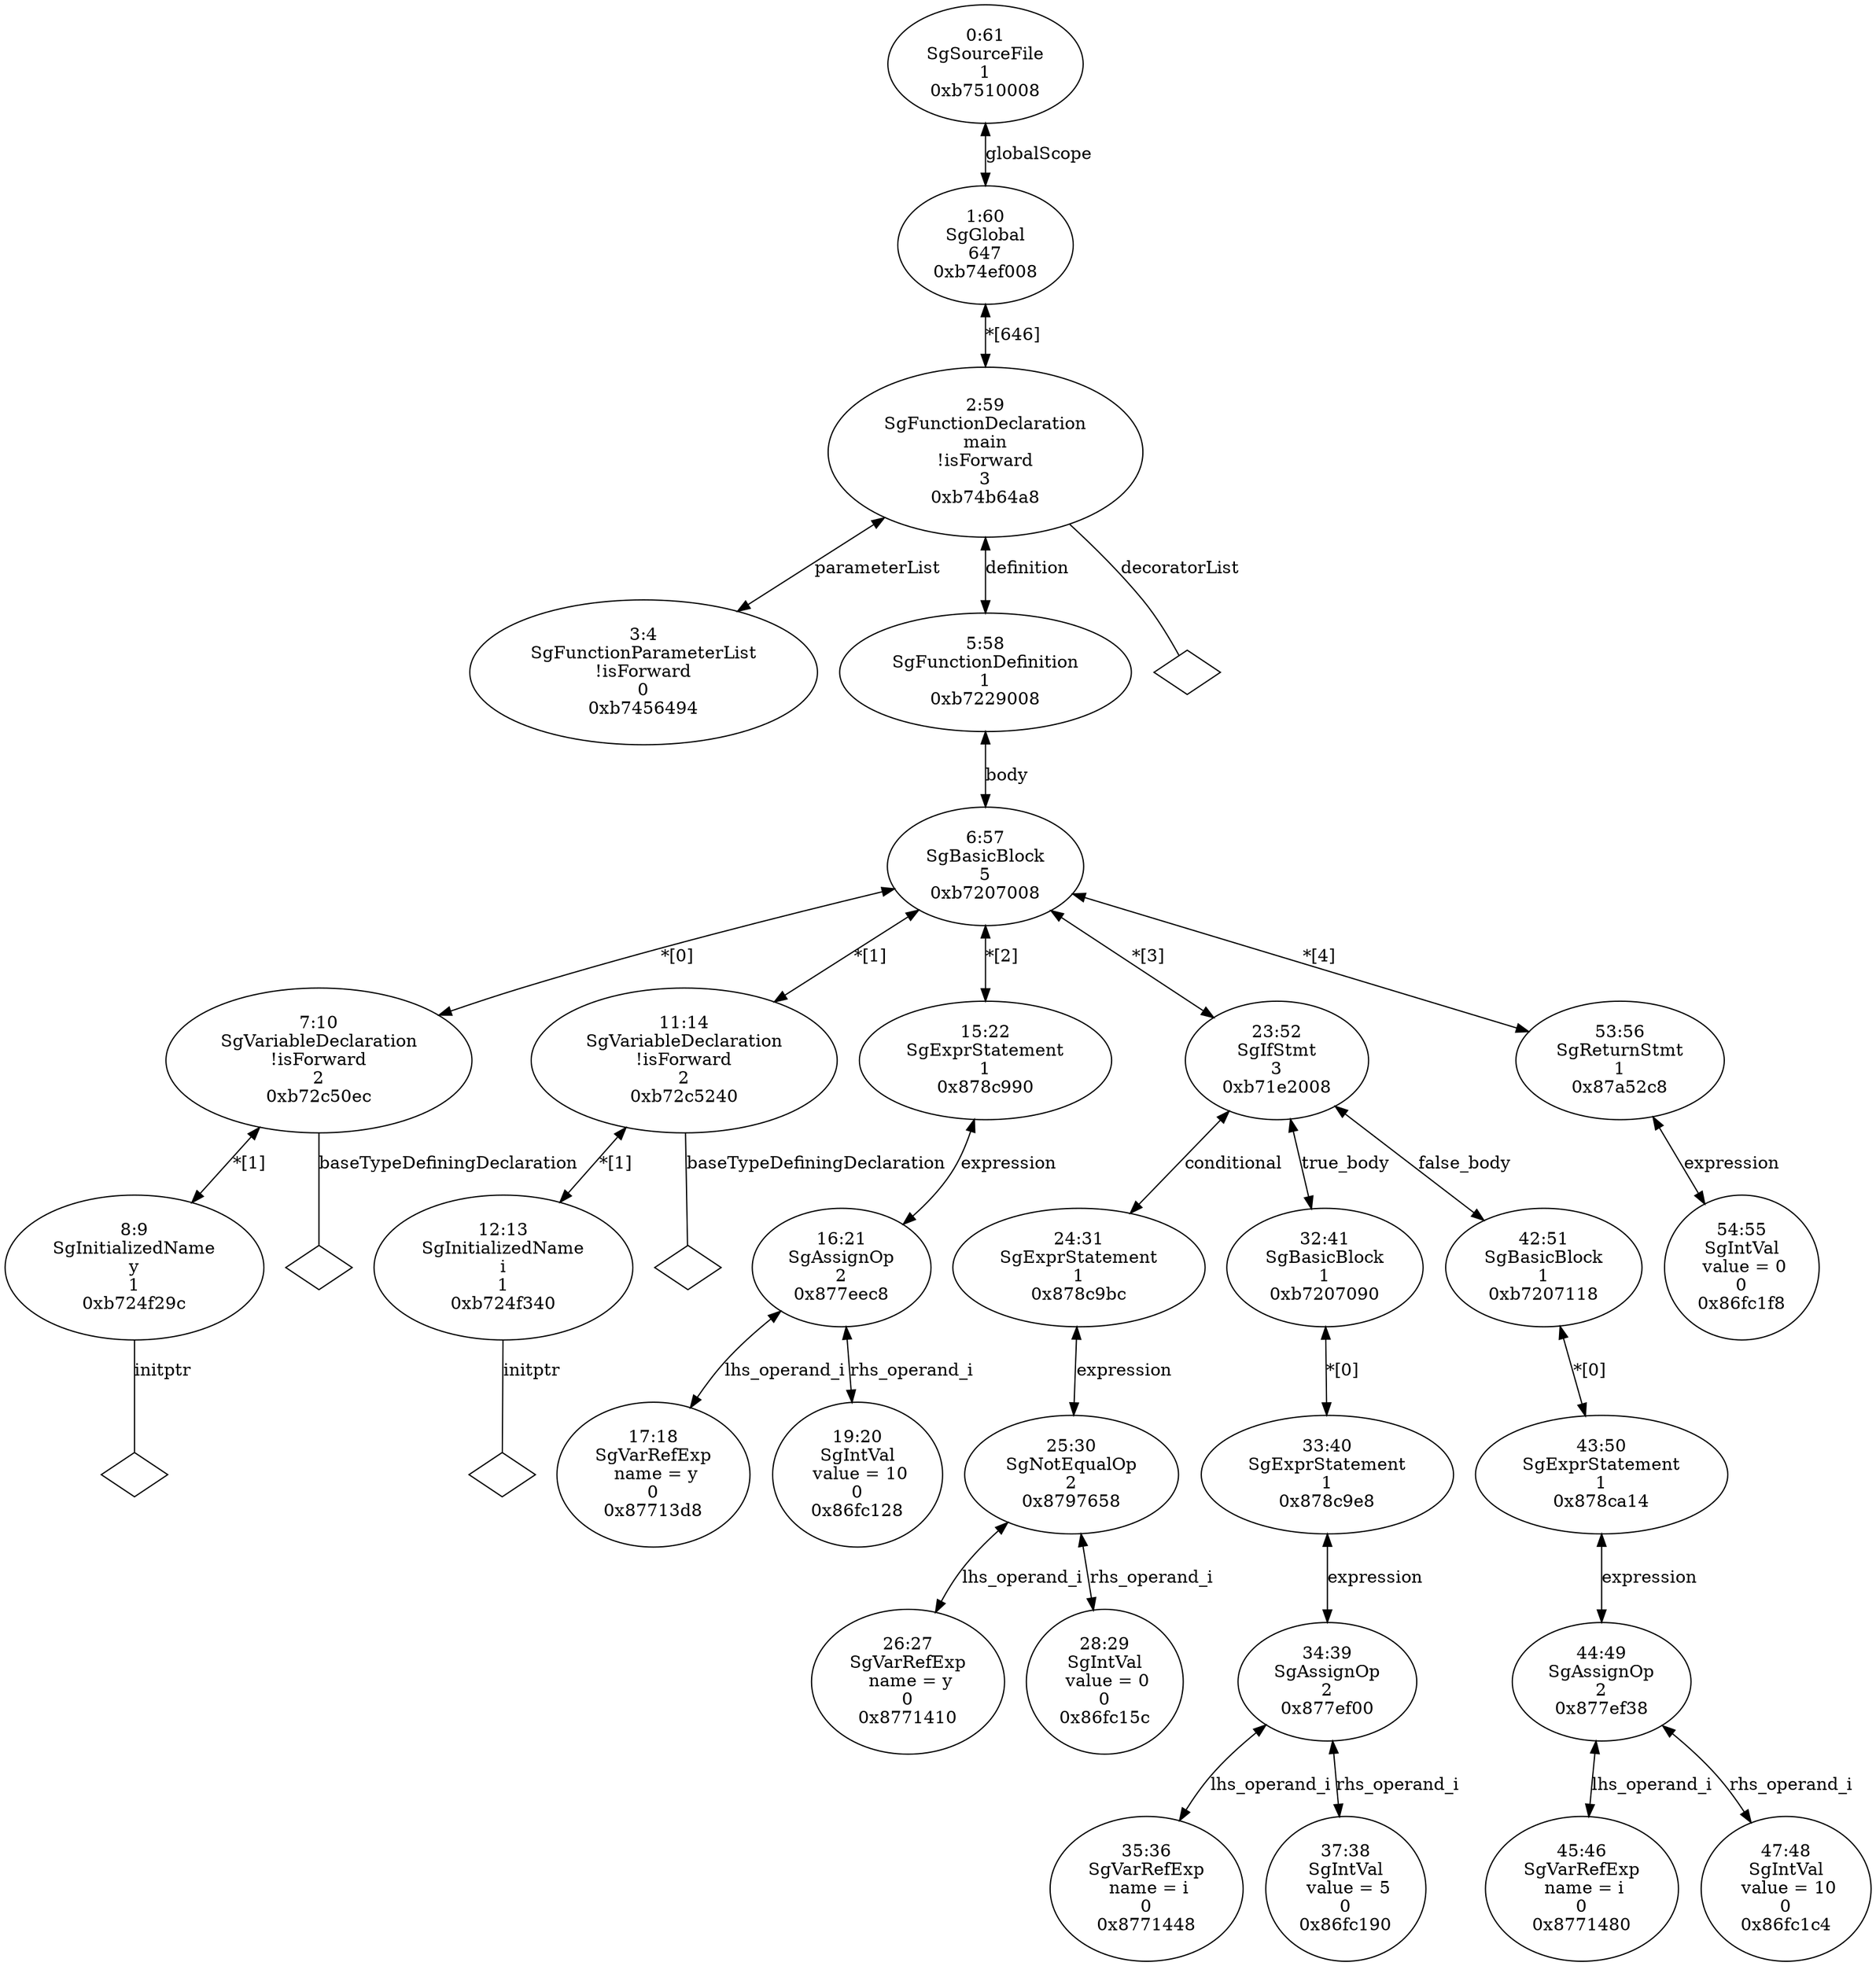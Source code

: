 digraph "G./if-then-else.c.dot" {
"0xb7456494"[label="3:4\nSgFunctionParameterList\n!isForward\n0\n0xb7456494\n" ];
"0xb724f29c"[label="8:9\nSgInitializedName\ny\n1\n0xb724f29c\n" ];
"0xb724f29c" -> "0xb724f29c__initptr__null"[label="initptr" dir=none ];
"0xb724f29c__initptr__null"[label="" shape=diamond ];
"0xb72c50ec"[label="7:10\nSgVariableDeclaration\n!isForward\n2\n0xb72c50ec\n" ];
"0xb72c50ec" -> "0xb72c50ec__baseTypeDefiningDeclaration__null"[label="baseTypeDefiningDeclaration" dir=none ];
"0xb72c50ec__baseTypeDefiningDeclaration__null"[label="" shape=diamond ];
"0xb72c50ec" -> "0xb724f29c"[label="*[1]" dir=both ];
"0xb724f340"[label="12:13\nSgInitializedName\ni\n1\n0xb724f340\n" ];
"0xb724f340" -> "0xb724f340__initptr__null"[label="initptr" dir=none ];
"0xb724f340__initptr__null"[label="" shape=diamond ];
"0xb72c5240"[label="11:14\nSgVariableDeclaration\n!isForward\n2\n0xb72c5240\n" ];
"0xb72c5240" -> "0xb72c5240__baseTypeDefiningDeclaration__null"[label="baseTypeDefiningDeclaration" dir=none ];
"0xb72c5240__baseTypeDefiningDeclaration__null"[label="" shape=diamond ];
"0xb72c5240" -> "0xb724f340"[label="*[1]" dir=both ];
"0x87713d8"[label="17:18\nSgVarRefExp\n name = y\n0\n0x87713d8\n" ];
"0x86fc128"[label="19:20\nSgIntVal\n value = 10\n0\n0x86fc128\n" ];
"0x877eec8"[label="16:21\nSgAssignOp\n2\n0x877eec8\n" ];
"0x877eec8" -> "0x87713d8"[label="lhs_operand_i" dir=both ];
"0x877eec8" -> "0x86fc128"[label="rhs_operand_i" dir=both ];
"0x878c990"[label="15:22\nSgExprStatement\n1\n0x878c990\n" ];
"0x878c990" -> "0x877eec8"[label="expression" dir=both ];
"0x8771410"[label="26:27\nSgVarRefExp\n name = y\n0\n0x8771410\n" ];
"0x86fc15c"[label="28:29\nSgIntVal\n value = 0\n0\n0x86fc15c\n" ];
"0x8797658"[label="25:30\nSgNotEqualOp\n2\n0x8797658\n" ];
"0x8797658" -> "0x8771410"[label="lhs_operand_i" dir=both ];
"0x8797658" -> "0x86fc15c"[label="rhs_operand_i" dir=both ];
"0x878c9bc"[label="24:31\nSgExprStatement\n1\n0x878c9bc\n" ];
"0x878c9bc" -> "0x8797658"[label="expression" dir=both ];
"0x8771448"[label="35:36\nSgVarRefExp\n name = i\n0\n0x8771448\n" ];
"0x86fc190"[label="37:38\nSgIntVal\n value = 5\n0\n0x86fc190\n" ];
"0x877ef00"[label="34:39\nSgAssignOp\n2\n0x877ef00\n" ];
"0x877ef00" -> "0x8771448"[label="lhs_operand_i" dir=both ];
"0x877ef00" -> "0x86fc190"[label="rhs_operand_i" dir=both ];
"0x878c9e8"[label="33:40\nSgExprStatement\n1\n0x878c9e8\n" ];
"0x878c9e8" -> "0x877ef00"[label="expression" dir=both ];
"0xb7207090"[label="32:41\nSgBasicBlock\n1\n0xb7207090\n" ];
"0xb7207090" -> "0x878c9e8"[label="*[0]" dir=both ];
"0x8771480"[label="45:46\nSgVarRefExp\n name = i\n0\n0x8771480\n" ];
"0x86fc1c4"[label="47:48\nSgIntVal\n value = 10\n0\n0x86fc1c4\n" ];
"0x877ef38"[label="44:49\nSgAssignOp\n2\n0x877ef38\n" ];
"0x877ef38" -> "0x8771480"[label="lhs_operand_i" dir=both ];
"0x877ef38" -> "0x86fc1c4"[label="rhs_operand_i" dir=both ];
"0x878ca14"[label="43:50\nSgExprStatement\n1\n0x878ca14\n" ];
"0x878ca14" -> "0x877ef38"[label="expression" dir=both ];
"0xb7207118"[label="42:51\nSgBasicBlock\n1\n0xb7207118\n" ];
"0xb7207118" -> "0x878ca14"[label="*[0]" dir=both ];
"0xb71e2008"[label="23:52\nSgIfStmt\n3\n0xb71e2008\n" ];
"0xb71e2008" -> "0x878c9bc"[label="conditional" dir=both ];
"0xb71e2008" -> "0xb7207090"[label="true_body" dir=both ];
"0xb71e2008" -> "0xb7207118"[label="false_body" dir=both ];
"0x86fc1f8"[label="54:55\nSgIntVal\n value = 0\n0\n0x86fc1f8\n" ];
"0x87a52c8"[label="53:56\nSgReturnStmt\n1\n0x87a52c8\n" ];
"0x87a52c8" -> "0x86fc1f8"[label="expression" dir=both ];
"0xb7207008"[label="6:57\nSgBasicBlock\n5\n0xb7207008\n" ];
"0xb7207008" -> "0xb72c50ec"[label="*[0]" dir=both ];
"0xb7207008" -> "0xb72c5240"[label="*[1]" dir=both ];
"0xb7207008" -> "0x878c990"[label="*[2]" dir=both ];
"0xb7207008" -> "0xb71e2008"[label="*[3]" dir=both ];
"0xb7207008" -> "0x87a52c8"[label="*[4]" dir=both ];
"0xb7229008"[label="5:58\nSgFunctionDefinition\n1\n0xb7229008\n" ];
"0xb7229008" -> "0xb7207008"[label="body" dir=both ];
"0xb74b64a8"[label="2:59\nSgFunctionDeclaration\nmain\n!isForward\n3\n0xb74b64a8\n" ];
"0xb74b64a8" -> "0xb7456494"[label="parameterList" dir=both ];
"0xb74b64a8" -> "0xb74b64a8__decoratorList__null"[label="decoratorList" dir=none ];
"0xb74b64a8__decoratorList__null"[label="" shape=diamond ];
"0xb74b64a8" -> "0xb7229008"[label="definition" dir=both ];
"0xb74ef008"[label="1:60\nSgGlobal\n647\n0xb74ef008\n" ];
"0xb74ef008" -> "0xb74b64a8"[label="*[646]" dir=both ];
"0xb7510008"[label="0:61\nSgSourceFile\n1\n0xb7510008\n" ];
"0xb7510008" -> "0xb74ef008"[label="globalScope" dir=both ];
}
